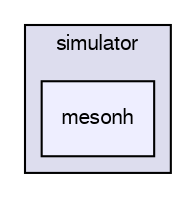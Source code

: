 digraph "sw/simulator/mesonh" {
  compound=true
  node [ fontsize="10", fontname="FreeSans"];
  edge [ labelfontsize="10", labelfontname="FreeSans"];
  subgraph clusterdir_57152efd0242905f7c5d6768e6b65e41 {
    graph [ bgcolor="#ddddee", pencolor="black", label="simulator" fontname="FreeSans", fontsize="10", URL="dir_57152efd0242905f7c5d6768e6b65e41.html"]
  dir_51f5775a3e307b606cb684d35261c3f0 [shape=box, label="mesonh", style="filled", fillcolor="#eeeeff", pencolor="black", URL="dir_51f5775a3e307b606cb684d35261c3f0.html"];
  }
}
